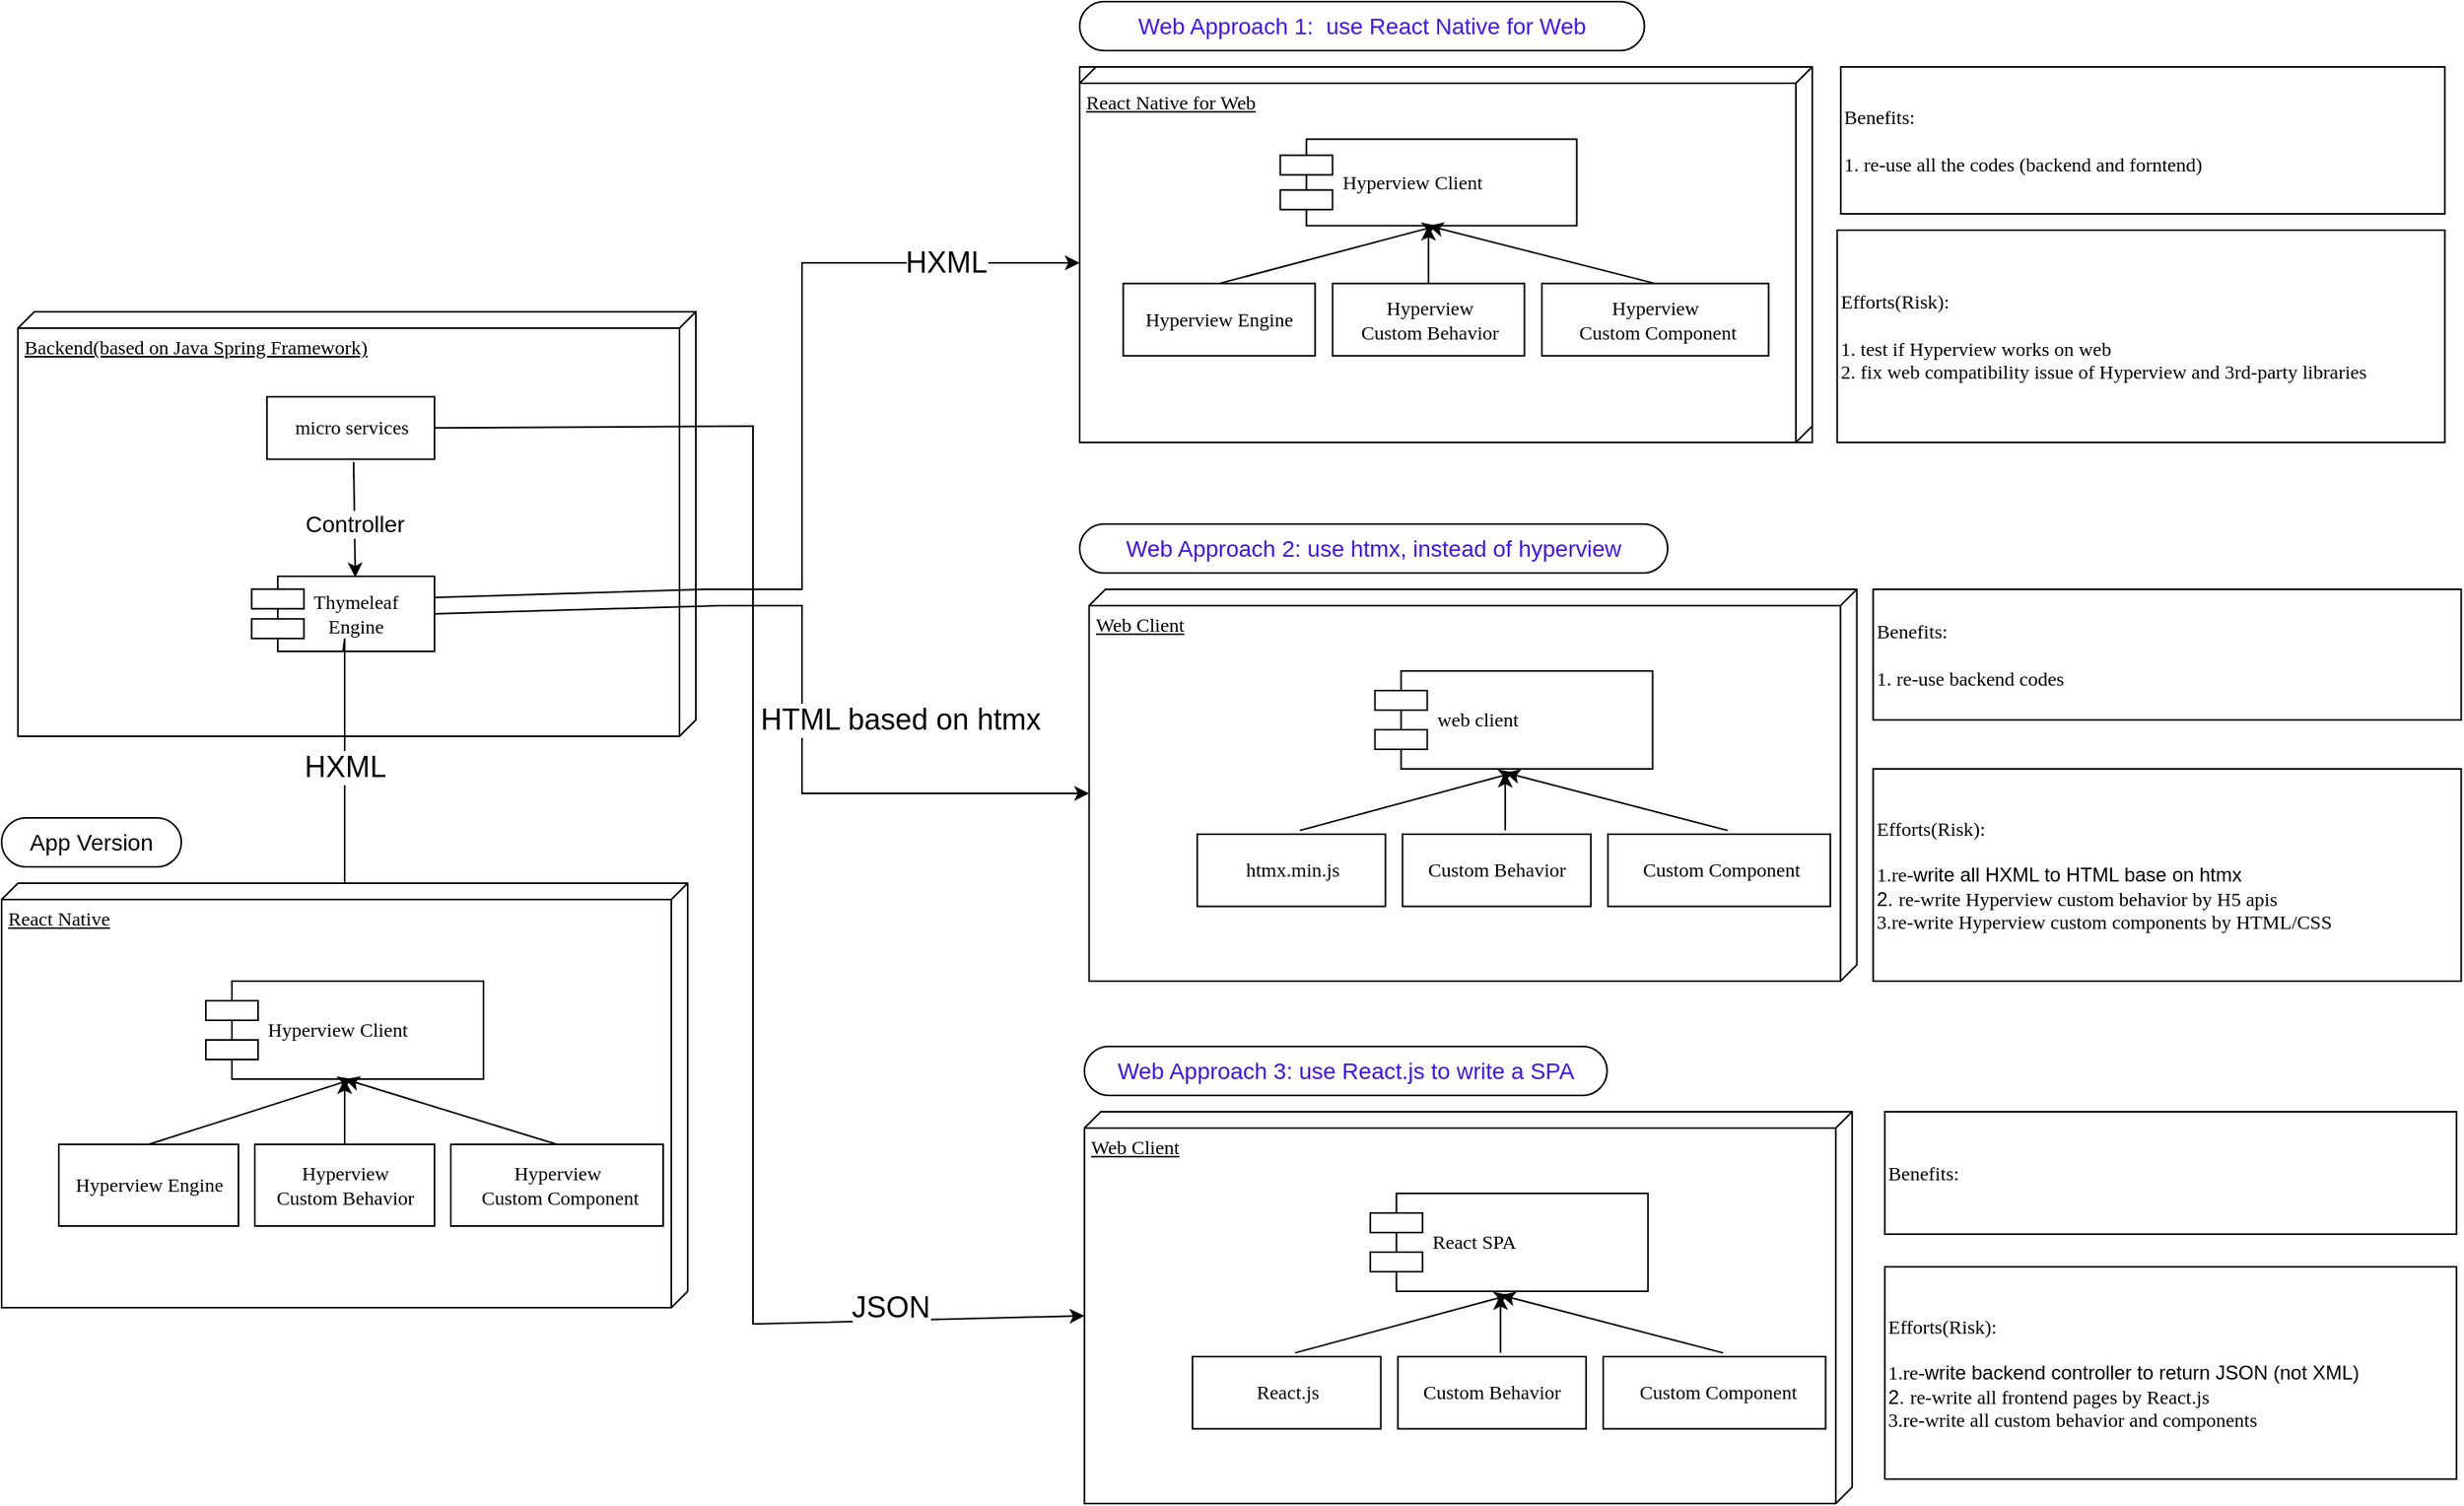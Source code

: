 <mxfile version="18.0.0" type="github">
  <diagram name="Page-1" id="5f0bae14-7c28-e335-631c-24af17079c00">
    <mxGraphModel dx="1857" dy="1796" grid="1" gridSize="10" guides="1" tooltips="1" connect="1" arrows="1" fold="1" page="1" pageScale="1" pageWidth="1100" pageHeight="850" background="none" math="0" shadow="0">
      <root>
        <mxCell id="0" />
        <mxCell id="1" parent="0" />
        <mxCell id="MG-eNMXlgoUWeHQS30Ld-83" value="" style="group" vertex="1" connectable="0" parent="1">
          <mxGeometry x="20" y="-10" width="415" height="260" as="geometry" />
        </mxCell>
        <mxCell id="39150e848f15840c-1" value="Backend(based on Java Spring Framework)" style="verticalAlign=top;align=left;spacingTop=8;spacingLeft=2;spacingRight=12;shape=cube;size=10;direction=south;fontStyle=4;html=1;rounded=0;shadow=0;comic=0;labelBackgroundColor=none;strokeWidth=1;fontFamily=Verdana;fontSize=12" parent="MG-eNMXlgoUWeHQS30Ld-83" vertex="1">
          <mxGeometry width="415" height="260" as="geometry" />
        </mxCell>
        <mxCell id="39150e848f15840c-5" value="Thymeleaf&amp;nbsp;&lt;br&gt;&amp;nbsp; &amp;nbsp;Engine" style="shape=component;align=left;spacingLeft=36;rounded=0;shadow=0;comic=0;labelBackgroundColor=none;strokeWidth=1;fontFamily=Verdana;fontSize=12;html=1;" parent="MG-eNMXlgoUWeHQS30Ld-83" vertex="1">
          <mxGeometry x="143.094" y="162.058" width="111.91" height="45.882" as="geometry" />
        </mxCell>
        <mxCell id="MG-eNMXlgoUWeHQS30Ld-16" value="micro services" style="html=1;rounded=0;shadow=0;comic=0;labelBackgroundColor=none;strokeWidth=1;fontFamily=Verdana;fontSize=12;align=center;" vertex="1" parent="MG-eNMXlgoUWeHQS30Ld-83">
          <mxGeometry x="152.42" y="52.058" width="102.584" height="38.235" as="geometry" />
        </mxCell>
        <mxCell id="MG-eNMXlgoUWeHQS30Ld-18" value="&lt;font style=&quot;font-size: 14px;&quot;&gt;Controller&lt;/font&gt;" style="endArrow=classic;html=1;rounded=0;" edge="1" parent="MG-eNMXlgoUWeHQS30Ld-83">
          <mxGeometry x="0.19" relative="1" as="geometry">
            <mxPoint x="205.51" y="102.06" as="sourcePoint" />
            <mxPoint x="206.51" y="162.648" as="targetPoint" />
            <Array as="points">
              <mxPoint x="205.51" y="92.06" />
            </Array>
            <mxPoint as="offset" />
          </mxGeometry>
        </mxCell>
        <mxCell id="MG-eNMXlgoUWeHQS30Ld-12" value="&lt;font style=&quot;font-size: 18px;&quot;&gt;HXML&lt;/font&gt;" style="endArrow=classic;html=1;rounded=0;exitX=0.5;exitY=1;exitDx=0;exitDy=0;entryX=0.5;entryY=0;entryDx=0;entryDy=0;" edge="1" parent="1" source="39150e848f15840c-5" target="39150e848f15840c-10">
          <mxGeometry x="-0.207" relative="1" as="geometry">
            <mxPoint x="125" y="350" as="sourcePoint" />
            <mxPoint x="285" y="350" as="targetPoint" />
            <Array as="points">
              <mxPoint x="220" y="190" />
            </Array>
            <mxPoint as="offset" />
          </mxGeometry>
        </mxCell>
        <mxCell id="MG-eNMXlgoUWeHQS30Ld-84" value="" style="group" vertex="1" connectable="0" parent="1">
          <mxGeometry x="10" y="340" width="420" height="260" as="geometry" />
        </mxCell>
        <mxCell id="39150e848f15840c-3" value="React Native" style="verticalAlign=top;align=left;spacingTop=8;spacingLeft=2;spacingRight=12;shape=cube;size=10;direction=south;fontStyle=4;html=1;rounded=0;shadow=0;comic=0;labelBackgroundColor=none;strokeWidth=1;fontFamily=Verdana;fontSize=12" parent="MG-eNMXlgoUWeHQS30Ld-84" vertex="1">
          <mxGeometry width="420" height="260" as="geometry" />
        </mxCell>
        <mxCell id="39150e848f15840c-10" value="Hyperview Client" style="shape=component;align=left;spacingLeft=36;rounded=0;shadow=0;comic=0;labelBackgroundColor=none;strokeWidth=1;fontFamily=Verdana;fontSize=12;html=1;" parent="MG-eNMXlgoUWeHQS30Ld-84" vertex="1">
          <mxGeometry x="125" y="60" width="170" height="60" as="geometry" />
        </mxCell>
        <mxCell id="MG-eNMXlgoUWeHQS30Ld-4" value="Hyperview Engine" style="html=1;rounded=0;shadow=0;comic=0;labelBackgroundColor=none;strokeWidth=1;fontFamily=Verdana;fontSize=12;align=center;" vertex="1" parent="MG-eNMXlgoUWeHQS30Ld-84">
          <mxGeometry x="35" y="160" width="110" height="50" as="geometry" />
        </mxCell>
        <mxCell id="MG-eNMXlgoUWeHQS30Ld-5" value="Hyperview &lt;br&gt;Custom Behavior" style="html=1;rounded=0;shadow=0;comic=0;labelBackgroundColor=none;strokeWidth=1;fontFamily=Verdana;fontSize=12;align=center;" vertex="1" parent="MG-eNMXlgoUWeHQS30Ld-84">
          <mxGeometry x="155" y="160" width="110" height="50" as="geometry" />
        </mxCell>
        <mxCell id="MG-eNMXlgoUWeHQS30Ld-6" value="Hyperview&lt;br&gt;&amp;nbsp;Custom Component" style="html=1;rounded=0;shadow=0;comic=0;labelBackgroundColor=none;strokeWidth=1;fontFamily=Verdana;fontSize=12;align=center;" vertex="1" parent="MG-eNMXlgoUWeHQS30Ld-84">
          <mxGeometry x="275" y="160" width="130" height="50" as="geometry" />
        </mxCell>
        <mxCell id="MG-eNMXlgoUWeHQS30Ld-7" value="" style="endArrow=classic;html=1;rounded=0;exitX=0.5;exitY=0;exitDx=0;exitDy=0;entryX=0.5;entryY=1;entryDx=0;entryDy=0;" edge="1" parent="MG-eNMXlgoUWeHQS30Ld-84" source="MG-eNMXlgoUWeHQS30Ld-5" target="39150e848f15840c-10">
          <mxGeometry width="50" height="50" relative="1" as="geometry">
            <mxPoint x="165" y="70" as="sourcePoint" />
            <mxPoint x="215" y="20" as="targetPoint" />
          </mxGeometry>
        </mxCell>
        <mxCell id="MG-eNMXlgoUWeHQS30Ld-10" value="" style="endArrow=classic;html=1;rounded=0;exitX=0.5;exitY=0;exitDx=0;exitDy=0;entryX=0.5;entryY=1;entryDx=0;entryDy=0;" edge="1" parent="MG-eNMXlgoUWeHQS30Ld-84" source="MG-eNMXlgoUWeHQS30Ld-6" target="39150e848f15840c-10">
          <mxGeometry width="50" height="50" relative="1" as="geometry">
            <mxPoint x="220" y="170" as="sourcePoint" />
            <mxPoint x="220" y="130" as="targetPoint" />
          </mxGeometry>
        </mxCell>
        <mxCell id="MG-eNMXlgoUWeHQS30Ld-11" value="" style="endArrow=classic;html=1;rounded=0;exitX=0.5;exitY=0;exitDx=0;exitDy=0;" edge="1" parent="MG-eNMXlgoUWeHQS30Ld-84" source="MG-eNMXlgoUWeHQS30Ld-4">
          <mxGeometry width="50" height="50" relative="1" as="geometry">
            <mxPoint x="230" y="180" as="sourcePoint" />
            <mxPoint x="215" y="120" as="targetPoint" />
          </mxGeometry>
        </mxCell>
        <mxCell id="MG-eNMXlgoUWeHQS30Ld-90" value="" style="group" vertex="1" connectable="0" parent="1">
          <mxGeometry x="670" y="120" width="845.77" height="280" as="geometry" />
        </mxCell>
        <mxCell id="MG-eNMXlgoUWeHQS30Ld-30" value="&lt;font&gt;Web Approach 2: use htmx, instead of hyperview&lt;/font&gt;" style="whiteSpace=wrap;html=1;rounded=1;arcSize=50;align=center;verticalAlign=middle;strokeWidth=1;autosize=1;spacing=4;treeFolding=1;treeMoving=1;newEdgeStyle={&quot;edgeStyle&quot;:&quot;entityRelationEdgeStyle&quot;,&quot;startArrow&quot;:&quot;none&quot;,&quot;endArrow&quot;:&quot;none&quot;,&quot;segment&quot;:10,&quot;curved&quot;:1};fontSize=14;fontColor=#4013F2;" vertex="1" parent="MG-eNMXlgoUWeHQS30Ld-90">
          <mxGeometry width="360" height="30" as="geometry" />
        </mxCell>
        <mxCell id="MG-eNMXlgoUWeHQS30Ld-61" value="&lt;font&gt;Benefits:&amp;nbsp;&lt;br&gt;&lt;br&gt;1. re-use backend codes&amp;nbsp;&lt;br&gt;&lt;/font&gt;" style="html=1;rounded=0;shadow=0;comic=0;labelBackgroundColor=none;strokeWidth=1;fontFamily=Verdana;fontSize=12;align=left;strokeColor=default;verticalAlign=middle;whiteSpace=wrap;fontColor=#000000;" vertex="1" parent="MG-eNMXlgoUWeHQS30Ld-90">
          <mxGeometry x="485.77" y="40" width="360" height="80" as="geometry" />
        </mxCell>
        <mxCell id="MG-eNMXlgoUWeHQS30Ld-62" value="&lt;font&gt;Efforts(Risk):&lt;br&gt;&lt;br&gt;1.re-&lt;/font&gt;&lt;span style=&quot;font-family: Helvetica; text-align: center; background-color: rgb(255, 255, 255);&quot;&gt;&lt;font style=&quot;font-size: 12px;&quot;&gt;write all HXML to HTML base on htmx&lt;br&gt;2.&amp;nbsp;&lt;/font&gt;&lt;/span&gt;&lt;span style=&quot;text-align: center;&quot;&gt;re-write Hyperview custom behavior by H5 apis&lt;/span&gt;&lt;br style=&quot;text-align: center;&quot;&gt;&lt;span style=&quot;text-align: center;&quot;&gt;3.re-write Hyperview custom components by HTML/CSS&lt;/span&gt;&lt;span style=&quot;font-family: Helvetica; text-align: center; background-color: rgb(255, 255, 255);&quot;&gt;&lt;font style=&quot;font-size: 12px;&quot;&gt;&lt;br&gt;&lt;/font&gt;&lt;/span&gt;" style="html=1;rounded=0;shadow=0;comic=0;labelBackgroundColor=none;strokeWidth=1;fontFamily=Verdana;fontSize=12;align=left;strokeColor=default;whiteSpace=wrap;fontColor=#000000;" vertex="1" parent="MG-eNMXlgoUWeHQS30Ld-90">
          <mxGeometry x="485.77" y="150" width="360" height="130" as="geometry" />
        </mxCell>
        <mxCell id="MG-eNMXlgoUWeHQS30Ld-86" value="" style="group;fontColor=#000000;" vertex="1" connectable="0" parent="MG-eNMXlgoUWeHQS30Ld-90">
          <mxGeometry x="5.77" y="40" width="470" height="240" as="geometry" />
        </mxCell>
        <mxCell id="MG-eNMXlgoUWeHQS30Ld-21" value="Web Client" style="verticalAlign=top;align=left;spacingTop=8;spacingLeft=2;spacingRight=12;shape=cube;size=10;direction=south;fontStyle=4;html=1;rounded=0;shadow=0;comic=0;labelBackgroundColor=none;strokeWidth=1;fontFamily=Verdana;fontSize=12;strokeColor=#000000;" vertex="1" parent="MG-eNMXlgoUWeHQS30Ld-86">
          <mxGeometry width="470" height="240" as="geometry" />
        </mxCell>
        <mxCell id="MG-eNMXlgoUWeHQS30Ld-22" value="web client" style="shape=component;align=left;spacingLeft=36;rounded=0;shadow=0;comic=0;labelBackgroundColor=none;strokeWidth=1;fontFamily=Verdana;fontSize=12;html=1;strokeColor=#050212;fontColor=#000000;" vertex="1" parent="MG-eNMXlgoUWeHQS30Ld-86">
          <mxGeometry x="175" y="50" width="170" height="60" as="geometry" />
        </mxCell>
        <mxCell id="MG-eNMXlgoUWeHQS30Ld-63" value="htmx.min.js" style="html=1;rounded=0;shadow=0;comic=0;labelBackgroundColor=none;strokeWidth=1;fontFamily=Verdana;fontSize=12;align=center;strokeColor=default;" vertex="1" parent="MG-eNMXlgoUWeHQS30Ld-86">
          <mxGeometry x="66.19" y="150.002" width="115.238" height="44.231" as="geometry" />
        </mxCell>
        <mxCell id="MG-eNMXlgoUWeHQS30Ld-64" value="Custom Behavior" style="html=1;rounded=0;shadow=0;comic=0;labelBackgroundColor=none;strokeWidth=1;fontFamily=Verdana;fontSize=12;align=center;strokeColor=default;" vertex="1" parent="MG-eNMXlgoUWeHQS30Ld-86">
          <mxGeometry x="191.905" y="150.002" width="115.238" height="44.231" as="geometry" />
        </mxCell>
        <mxCell id="MG-eNMXlgoUWeHQS30Ld-65" value="&amp;nbsp;Custom Component" style="html=1;rounded=0;shadow=0;comic=0;labelBackgroundColor=none;strokeWidth=1;fontFamily=Verdana;fontSize=12;align=center;strokeColor=default;" vertex="1" parent="MG-eNMXlgoUWeHQS30Ld-86">
          <mxGeometry x="317.619" y="150.002" width="136.19" height="44.231" as="geometry" />
        </mxCell>
        <mxCell id="MG-eNMXlgoUWeHQS30Ld-66" value="" style="endArrow=classic;html=1;rounded=0;exitX=0.5;exitY=0;exitDx=0;exitDy=0;entryX=0.5;entryY=1;entryDx=0;entryDy=0;strokeColor=default;" edge="1" parent="MG-eNMXlgoUWeHQS30Ld-86">
          <mxGeometry width="50" height="50" relative="1" as="geometry">
            <mxPoint x="254.764" y="147.692" as="sourcePoint" />
            <mxPoint x="254.764" y="112.308" as="targetPoint" />
          </mxGeometry>
        </mxCell>
        <mxCell id="MG-eNMXlgoUWeHQS30Ld-67" value="" style="endArrow=classic;html=1;rounded=0;exitX=0.5;exitY=0;exitDx=0;exitDy=0;entryX=0.5;entryY=1;entryDx=0;entryDy=0;strokeColor=default;" edge="1" parent="MG-eNMXlgoUWeHQS30Ld-86">
          <mxGeometry width="50" height="50" relative="1" as="geometry">
            <mxPoint x="390.954" y="147.692" as="sourcePoint" />
            <mxPoint x="254.764" y="112.308" as="targetPoint" />
          </mxGeometry>
        </mxCell>
        <mxCell id="MG-eNMXlgoUWeHQS30Ld-68" value="" style="endArrow=classic;html=1;rounded=0;exitX=0.5;exitY=0;exitDx=0;exitDy=0;strokeColor=default;" edge="1" parent="MG-eNMXlgoUWeHQS30Ld-86">
          <mxGeometry width="50" height="50" relative="1" as="geometry">
            <mxPoint x="129.05" y="147.692" as="sourcePoint" />
            <mxPoint x="260.002" y="112.308" as="targetPoint" />
          </mxGeometry>
        </mxCell>
        <mxCell id="MG-eNMXlgoUWeHQS30Ld-91" value="" style="group" vertex="1" connectable="0" parent="1">
          <mxGeometry x="670" y="-200" width="835.77" height="270" as="geometry" />
        </mxCell>
        <mxCell id="MG-eNMXlgoUWeHQS30Ld-46" value="&lt;font&gt;Web Approach 1:&amp;nbsp;&amp;nbsp;use React Native for Web&lt;/font&gt;" style="whiteSpace=wrap;html=1;rounded=1;arcSize=50;align=center;verticalAlign=middle;strokeWidth=1;autosize=1;spacing=4;treeFolding=1;treeMoving=1;newEdgeStyle={&quot;edgeStyle&quot;:&quot;entityRelationEdgeStyle&quot;,&quot;startArrow&quot;:&quot;none&quot;,&quot;endArrow&quot;:&quot;none&quot;,&quot;segment&quot;:10,&quot;curved&quot;:1};fontSize=14;fontColor=#4314FF;" vertex="1" parent="MG-eNMXlgoUWeHQS30Ld-91">
          <mxGeometry width="345.77" height="30" as="geometry" />
        </mxCell>
        <mxCell id="MG-eNMXlgoUWeHQS30Ld-47" value="" style="group;strokeColor=default;" vertex="1" connectable="0" parent="MG-eNMXlgoUWeHQS30Ld-91">
          <mxGeometry x="0.001" y="40" width="448.462" height="230" as="geometry" />
        </mxCell>
        <mxCell id="MG-eNMXlgoUWeHQS30Ld-34" value="React Native for Web" style="verticalAlign=top;align=left;spacingTop=8;spacingLeft=2;spacingRight=12;shape=cube;size=10;direction=south;fontStyle=4;html=1;rounded=0;shadow=0;comic=0;labelBackgroundColor=none;strokeWidth=1;fontFamily=Verdana;fontSize=12;strokeColor=default;" vertex="1" parent="MG-eNMXlgoUWeHQS30Ld-47">
          <mxGeometry width="448.462" height="230" as="geometry" />
        </mxCell>
        <mxCell id="MG-eNMXlgoUWeHQS30Ld-35" value="Hyperview Client" style="shape=component;align=left;spacingLeft=36;rounded=0;shadow=0;comic=0;labelBackgroundColor=none;strokeWidth=1;fontFamily=Verdana;fontSize=12;html=1;strokeColor=default;" vertex="1" parent="MG-eNMXlgoUWeHQS30Ld-47">
          <mxGeometry x="122.793" y="44.231" width="181.52" height="53.077" as="geometry" />
        </mxCell>
        <mxCell id="MG-eNMXlgoUWeHQS30Ld-36" value="Hyperview Engine" style="html=1;rounded=0;shadow=0;comic=0;labelBackgroundColor=none;strokeWidth=1;fontFamily=Verdana;fontSize=12;align=center;strokeColor=default;" vertex="1" parent="MG-eNMXlgoUWeHQS30Ld-47">
          <mxGeometry x="26.694" y="132.692" width="117.454" height="44.231" as="geometry" />
        </mxCell>
        <mxCell id="MG-eNMXlgoUWeHQS30Ld-37" value="Hyperview &lt;br&gt;Custom Behavior" style="html=1;rounded=0;shadow=0;comic=0;labelBackgroundColor=none;strokeWidth=1;fontFamily=Verdana;fontSize=12;align=center;strokeColor=default;" vertex="1" parent="MG-eNMXlgoUWeHQS30Ld-47">
          <mxGeometry x="154.826" y="132.692" width="117.454" height="44.231" as="geometry" />
        </mxCell>
        <mxCell id="MG-eNMXlgoUWeHQS30Ld-38" value="Hyperview&lt;br&gt;&amp;nbsp;Custom Component" style="html=1;rounded=0;shadow=0;comic=0;labelBackgroundColor=none;strokeWidth=1;fontFamily=Verdana;fontSize=12;align=center;strokeColor=default;" vertex="1" parent="MG-eNMXlgoUWeHQS30Ld-47">
          <mxGeometry x="282.958" y="132.692" width="138.81" height="44.231" as="geometry" />
        </mxCell>
        <mxCell id="MG-eNMXlgoUWeHQS30Ld-39" value="" style="endArrow=classic;html=1;rounded=0;exitX=0.5;exitY=0;exitDx=0;exitDy=0;entryX=0.5;entryY=1;entryDx=0;entryDy=0;strokeColor=default;" edge="1" parent="MG-eNMXlgoUWeHQS30Ld-47" source="MG-eNMXlgoUWeHQS30Ld-37" target="MG-eNMXlgoUWeHQS30Ld-35">
          <mxGeometry width="50" height="50" relative="1" as="geometry">
            <mxPoint x="165.504" y="53.077" as="sourcePoint" />
            <mxPoint x="218.892" y="8.846" as="targetPoint" />
          </mxGeometry>
        </mxCell>
        <mxCell id="MG-eNMXlgoUWeHQS30Ld-40" value="" style="endArrow=classic;html=1;rounded=0;exitX=0.5;exitY=0;exitDx=0;exitDy=0;entryX=0.5;entryY=1;entryDx=0;entryDy=0;strokeColor=default;" edge="1" parent="MG-eNMXlgoUWeHQS30Ld-47" source="MG-eNMXlgoUWeHQS30Ld-38" target="MG-eNMXlgoUWeHQS30Ld-35">
          <mxGeometry width="50" height="50" relative="1" as="geometry">
            <mxPoint x="224.231" y="141.538" as="sourcePoint" />
            <mxPoint x="224.231" y="106.154" as="targetPoint" />
          </mxGeometry>
        </mxCell>
        <mxCell id="MG-eNMXlgoUWeHQS30Ld-41" value="" style="endArrow=classic;html=1;rounded=0;exitX=0.5;exitY=0;exitDx=0;exitDy=0;strokeColor=default;" edge="1" parent="MG-eNMXlgoUWeHQS30Ld-47" source="MG-eNMXlgoUWeHQS30Ld-36">
          <mxGeometry width="50" height="50" relative="1" as="geometry">
            <mxPoint x="234.908" y="150.385" as="sourcePoint" />
            <mxPoint x="218.892" y="97.308" as="targetPoint" />
          </mxGeometry>
        </mxCell>
        <mxCell id="MG-eNMXlgoUWeHQS30Ld-59" value="&lt;font&gt;Benefits:&amp;nbsp;&lt;br&gt;&lt;br&gt;1. re-use all the codes (backend and forntend)&lt;br&gt;&lt;/font&gt;" style="html=1;rounded=0;shadow=0;comic=0;labelBackgroundColor=none;strokeWidth=1;fontFamily=Verdana;fontSize=12;align=left;strokeColor=default;verticalAlign=middle;whiteSpace=wrap;fontColor=#000000;" vertex="1" parent="MG-eNMXlgoUWeHQS30Ld-91">
          <mxGeometry x="465.932" y="40" width="369.838" height="90" as="geometry" />
        </mxCell>
        <mxCell id="MG-eNMXlgoUWeHQS30Ld-60" value="&lt;font&gt;Efforts(Risk):&lt;br&gt;&lt;br&gt;1. test if Hyperview works on web&lt;br&gt;2. fix web compatibility issue of Hyperview and 3rd-party libraries&lt;/font&gt;" style="html=1;rounded=0;shadow=0;comic=0;labelBackgroundColor=none;strokeWidth=1;fontFamily=Verdana;fontSize=12;align=left;strokeColor=default;whiteSpace=wrap;fontColor=#000000;" vertex="1" parent="MG-eNMXlgoUWeHQS30Ld-91">
          <mxGeometry x="463.751" y="140" width="372.019" height="130" as="geometry" />
        </mxCell>
        <mxCell id="MG-eNMXlgoUWeHQS30Ld-92" value="" style="group" vertex="1" connectable="0" parent="1">
          <mxGeometry x="672.89" y="440" width="840" height="280" as="geometry" />
        </mxCell>
        <mxCell id="MG-eNMXlgoUWeHQS30Ld-87" value="&lt;font&gt;Web Approach 3: use React.js to write a SPA&lt;/font&gt;" style="whiteSpace=wrap;html=1;rounded=1;arcSize=50;align=center;verticalAlign=middle;strokeWidth=1;autosize=1;spacing=4;treeFolding=1;treeMoving=1;newEdgeStyle={&quot;edgeStyle&quot;:&quot;entityRelationEdgeStyle&quot;,&quot;startArrow&quot;:&quot;none&quot;,&quot;endArrow&quot;:&quot;none&quot;,&quot;segment&quot;:10,&quot;curved&quot;:1};fontSize=14;fontColor=#4013F2;" vertex="1" parent="MG-eNMXlgoUWeHQS30Ld-92">
          <mxGeometry width="320" height="30" as="geometry" />
        </mxCell>
        <mxCell id="MG-eNMXlgoUWeHQS30Ld-89" value="" style="group" vertex="1" connectable="0" parent="MG-eNMXlgoUWeHQS30Ld-92">
          <mxGeometry y="40" width="840" height="240" as="geometry" />
        </mxCell>
        <mxCell id="MG-eNMXlgoUWeHQS30Ld-69" value="&lt;font&gt;Benefits:&amp;nbsp;&lt;br&gt;&lt;/font&gt;" style="html=1;rounded=0;shadow=0;comic=0;labelBackgroundColor=none;strokeWidth=1;fontFamily=Verdana;fontSize=12;align=left;strokeColor=default;verticalAlign=middle;whiteSpace=wrap;fontColor=#000000;" vertex="1" parent="MG-eNMXlgoUWeHQS30Ld-89">
          <mxGeometry x="490" width="350" height="75" as="geometry" />
        </mxCell>
        <mxCell id="MG-eNMXlgoUWeHQS30Ld-70" value="&lt;font&gt;Efforts(Risk):&lt;br&gt;&lt;br&gt;1.re-&lt;/font&gt;&lt;span style=&quot;font-family: Helvetica; text-align: center; background-color: rgb(255, 255, 255);&quot;&gt;&lt;font style=&quot;font-size: 12px;&quot;&gt;write backend controller to return JSON (not XML)&lt;br&gt;2.&amp;nbsp;&lt;/font&gt;&lt;/span&gt;&lt;span style=&quot;text-align: center;&quot;&gt;re-write all frontend pages by React.js&lt;/span&gt;&lt;br style=&quot;text-align: center;&quot;&gt;&lt;span style=&quot;text-align: center;&quot;&gt;3.re-write all custom behavior and components&lt;/span&gt;&lt;span style=&quot;font-family: Helvetica; text-align: center; background-color: rgb(255, 255, 255);&quot;&gt;&lt;font style=&quot;font-size: 12px;&quot;&gt;&lt;br&gt;&lt;/font&gt;&lt;/span&gt;" style="html=1;rounded=0;shadow=0;comic=0;labelBackgroundColor=none;strokeWidth=1;fontFamily=Verdana;fontSize=12;align=left;strokeColor=default;whiteSpace=wrap;fontColor=#000000;" vertex="1" parent="MG-eNMXlgoUWeHQS30Ld-89">
          <mxGeometry x="490" y="95" width="350" height="130" as="geometry" />
        </mxCell>
        <mxCell id="MG-eNMXlgoUWeHQS30Ld-88" value="" style="group;fontColor=#000000;" vertex="1" connectable="0" parent="MG-eNMXlgoUWeHQS30Ld-89">
          <mxGeometry width="470" height="240" as="geometry" />
        </mxCell>
        <mxCell id="MG-eNMXlgoUWeHQS30Ld-71" value="Web Client" style="verticalAlign=top;align=left;spacingTop=8;spacingLeft=2;spacingRight=12;shape=cube;size=10;direction=south;fontStyle=4;html=1;rounded=0;shadow=0;comic=0;labelBackgroundColor=none;strokeWidth=1;fontFamily=Verdana;fontSize=12;strokeColor=#000000;" vertex="1" parent="MG-eNMXlgoUWeHQS30Ld-88">
          <mxGeometry width="470" height="240" as="geometry" />
        </mxCell>
        <mxCell id="MG-eNMXlgoUWeHQS30Ld-72" value="React SPA" style="shape=component;align=left;spacingLeft=36;rounded=0;shadow=0;comic=0;labelBackgroundColor=none;strokeWidth=1;fontFamily=Verdana;fontSize=12;html=1;strokeColor=#000000;" vertex="1" parent="MG-eNMXlgoUWeHQS30Ld-88">
          <mxGeometry x="175" y="50" width="170" height="60" as="geometry" />
        </mxCell>
        <mxCell id="MG-eNMXlgoUWeHQS30Ld-73" value="React.js" style="html=1;rounded=0;shadow=0;comic=0;labelBackgroundColor=none;strokeWidth=1;fontFamily=Verdana;fontSize=12;align=center;strokeColor=default;" vertex="1" parent="MG-eNMXlgoUWeHQS30Ld-88">
          <mxGeometry x="66.19" y="150.002" width="115.238" height="44.231" as="geometry" />
        </mxCell>
        <mxCell id="MG-eNMXlgoUWeHQS30Ld-74" value="Custom Behavior" style="html=1;rounded=0;shadow=0;comic=0;labelBackgroundColor=none;strokeWidth=1;fontFamily=Verdana;fontSize=12;align=center;strokeColor=default;" vertex="1" parent="MG-eNMXlgoUWeHQS30Ld-88">
          <mxGeometry x="191.905" y="150.002" width="115.238" height="44.231" as="geometry" />
        </mxCell>
        <mxCell id="MG-eNMXlgoUWeHQS30Ld-75" value="&amp;nbsp;Custom Component" style="html=1;rounded=0;shadow=0;comic=0;labelBackgroundColor=none;strokeWidth=1;fontFamily=Verdana;fontSize=12;align=center;strokeColor=default;" vertex="1" parent="MG-eNMXlgoUWeHQS30Ld-88">
          <mxGeometry x="317.619" y="150.002" width="136.19" height="44.231" as="geometry" />
        </mxCell>
        <mxCell id="MG-eNMXlgoUWeHQS30Ld-76" value="" style="endArrow=classic;html=1;rounded=0;exitX=0.5;exitY=0;exitDx=0;exitDy=0;entryX=0.5;entryY=1;entryDx=0;entryDy=0;strokeColor=default;" edge="1" parent="MG-eNMXlgoUWeHQS30Ld-88">
          <mxGeometry width="50" height="50" relative="1" as="geometry">
            <mxPoint x="254.764" y="147.692" as="sourcePoint" />
            <mxPoint x="254.764" y="112.308" as="targetPoint" />
          </mxGeometry>
        </mxCell>
        <mxCell id="MG-eNMXlgoUWeHQS30Ld-77" value="" style="endArrow=classic;html=1;rounded=0;exitX=0.5;exitY=0;exitDx=0;exitDy=0;entryX=0.5;entryY=1;entryDx=0;entryDy=0;strokeColor=default;" edge="1" parent="MG-eNMXlgoUWeHQS30Ld-88">
          <mxGeometry width="50" height="50" relative="1" as="geometry">
            <mxPoint x="390.954" y="147.692" as="sourcePoint" />
            <mxPoint x="254.764" y="112.308" as="targetPoint" />
          </mxGeometry>
        </mxCell>
        <mxCell id="MG-eNMXlgoUWeHQS30Ld-78" value="" style="endArrow=classic;html=1;rounded=0;exitX=0.5;exitY=0;exitDx=0;exitDy=0;strokeColor=default;" edge="1" parent="MG-eNMXlgoUWeHQS30Ld-88">
          <mxGeometry width="50" height="50" relative="1" as="geometry">
            <mxPoint x="129.05" y="147.692" as="sourcePoint" />
            <mxPoint x="260.002" y="112.308" as="targetPoint" />
          </mxGeometry>
        </mxCell>
        <mxCell id="MG-eNMXlgoUWeHQS30Ld-93" value="&lt;font style=&quot;font-size: 18px;&quot;&gt;HXML&lt;/font&gt;" style="endArrow=classic;html=1;rounded=0;entryX=0;entryY=0;entryDx=120;entryDy=448.462;entryPerimeter=0;exitX=1;exitY=0.75;exitDx=0;exitDy=0;" edge="1" parent="1" source="39150e848f15840c-5" target="MG-eNMXlgoUWeHQS30Ld-34">
          <mxGeometry x="0.736" relative="1" as="geometry">
            <mxPoint x="530" y="140" as="sourcePoint" />
            <mxPoint x="530.95" y="222.06" as="targetPoint" />
            <Array as="points">
              <mxPoint x="275" y="165" />
              <mxPoint x="440" y="160" />
              <mxPoint x="500" y="160" />
              <mxPoint x="500" y="-40" />
            </Array>
            <mxPoint as="offset" />
          </mxGeometry>
        </mxCell>
        <mxCell id="MG-eNMXlgoUWeHQS30Ld-95" value="&lt;font style=&quot;font-size: 18px;&quot;&gt;HTML based on htmx&lt;/font&gt;" style="endArrow=classic;html=1;rounded=0;entryX=0;entryY=0;entryDx=125;entryDy=470;entryPerimeter=0;exitX=1;exitY=0.5;exitDx=0;exitDy=0;" edge="1" parent="1" source="39150e848f15840c-5" target="MG-eNMXlgoUWeHQS30Ld-21">
          <mxGeometry x="0.551" y="45" relative="1" as="geometry">
            <mxPoint x="280" y="170" as="sourcePoint" />
            <mxPoint x="660" y="290" as="targetPoint" />
            <Array as="points">
              <mxPoint x="450" y="170" />
              <mxPoint x="500" y="170" />
              <mxPoint x="500" y="285" />
            </Array>
            <mxPoint as="offset" />
          </mxGeometry>
        </mxCell>
        <mxCell id="MG-eNMXlgoUWeHQS30Ld-96" value="&lt;font style=&quot;font-size: 18px;&quot;&gt;JSON&lt;/font&gt;" style="endArrow=classic;html=1;rounded=0;entryX=0;entryY=0;entryDx=125;entryDy=470;entryPerimeter=0;exitX=1;exitY=0.5;exitDx=0;exitDy=0;" edge="1" parent="1" source="MG-eNMXlgoUWeHQS30Ld-16" target="MG-eNMXlgoUWeHQS30Ld-71">
          <mxGeometry x="0.749" y="8" relative="1" as="geometry">
            <mxPoint x="280" y="170" as="sourcePoint" />
            <mxPoint x="685.77" y="295" as="targetPoint" />
            <Array as="points">
              <mxPoint x="470" y="60" />
              <mxPoint x="470" y="320" />
              <mxPoint x="470" y="610" />
            </Array>
            <mxPoint as="offset" />
          </mxGeometry>
        </mxCell>
        <mxCell id="MG-eNMXlgoUWeHQS30Ld-97" value="&lt;font&gt;App Version&lt;/font&gt;" style="whiteSpace=wrap;html=1;rounded=1;arcSize=50;align=center;verticalAlign=middle;strokeWidth=1;autosize=1;spacing=4;treeFolding=1;treeMoving=1;newEdgeStyle={&quot;edgeStyle&quot;:&quot;entityRelationEdgeStyle&quot;,&quot;startArrow&quot;:&quot;none&quot;,&quot;endArrow&quot;:&quot;none&quot;,&quot;segment&quot;:10,&quot;curved&quot;:1};fontSize=14;fontColor=#000000;" vertex="1" parent="1">
          <mxGeometry x="10" y="300" width="110" height="30" as="geometry" />
        </mxCell>
      </root>
    </mxGraphModel>
  </diagram>
</mxfile>
